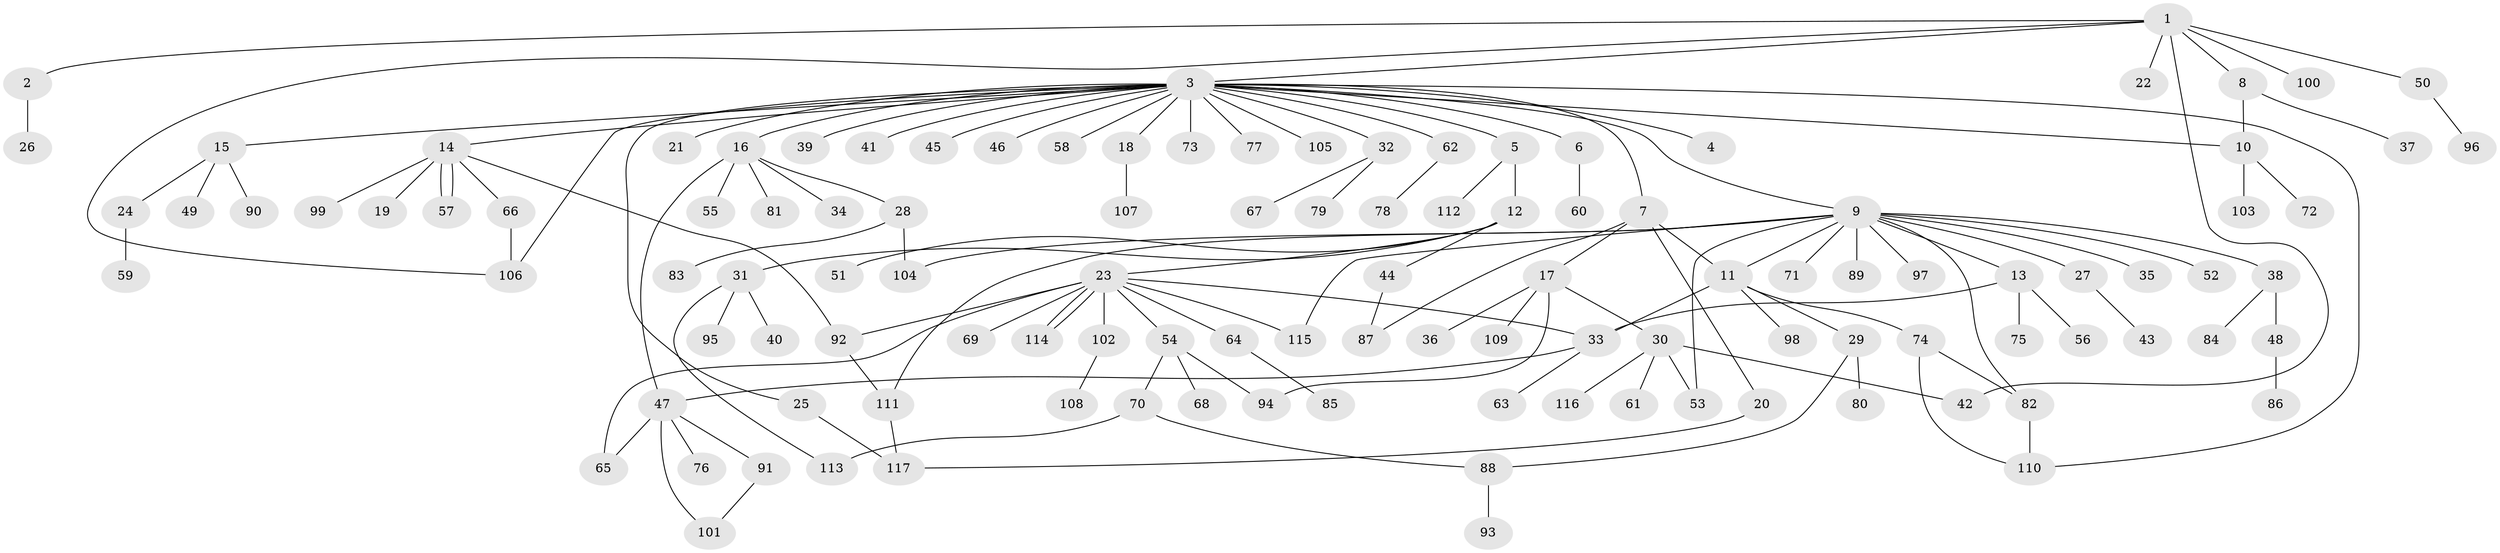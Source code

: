 // Generated by graph-tools (version 1.1) at 2025/49/03/09/25 03:49:57]
// undirected, 117 vertices, 142 edges
graph export_dot {
graph [start="1"]
  node [color=gray90,style=filled];
  1;
  2;
  3;
  4;
  5;
  6;
  7;
  8;
  9;
  10;
  11;
  12;
  13;
  14;
  15;
  16;
  17;
  18;
  19;
  20;
  21;
  22;
  23;
  24;
  25;
  26;
  27;
  28;
  29;
  30;
  31;
  32;
  33;
  34;
  35;
  36;
  37;
  38;
  39;
  40;
  41;
  42;
  43;
  44;
  45;
  46;
  47;
  48;
  49;
  50;
  51;
  52;
  53;
  54;
  55;
  56;
  57;
  58;
  59;
  60;
  61;
  62;
  63;
  64;
  65;
  66;
  67;
  68;
  69;
  70;
  71;
  72;
  73;
  74;
  75;
  76;
  77;
  78;
  79;
  80;
  81;
  82;
  83;
  84;
  85;
  86;
  87;
  88;
  89;
  90;
  91;
  92;
  93;
  94;
  95;
  96;
  97;
  98;
  99;
  100;
  101;
  102;
  103;
  104;
  105;
  106;
  107;
  108;
  109;
  110;
  111;
  112;
  113;
  114;
  115;
  116;
  117;
  1 -- 2;
  1 -- 3;
  1 -- 8;
  1 -- 22;
  1 -- 42;
  1 -- 50;
  1 -- 100;
  1 -- 106;
  2 -- 26;
  3 -- 4;
  3 -- 5;
  3 -- 6;
  3 -- 7;
  3 -- 9;
  3 -- 10;
  3 -- 14;
  3 -- 15;
  3 -- 16;
  3 -- 18;
  3 -- 21;
  3 -- 25;
  3 -- 32;
  3 -- 39;
  3 -- 41;
  3 -- 45;
  3 -- 46;
  3 -- 58;
  3 -- 62;
  3 -- 73;
  3 -- 77;
  3 -- 105;
  3 -- 106;
  3 -- 110;
  5 -- 12;
  5 -- 112;
  6 -- 60;
  7 -- 11;
  7 -- 17;
  7 -- 20;
  7 -- 87;
  8 -- 10;
  8 -- 37;
  9 -- 11;
  9 -- 13;
  9 -- 27;
  9 -- 35;
  9 -- 38;
  9 -- 52;
  9 -- 53;
  9 -- 71;
  9 -- 82;
  9 -- 89;
  9 -- 97;
  9 -- 104;
  9 -- 111;
  9 -- 115;
  10 -- 72;
  10 -- 103;
  11 -- 29;
  11 -- 33;
  11 -- 74;
  11 -- 98;
  12 -- 23;
  12 -- 31;
  12 -- 44;
  12 -- 51;
  13 -- 33;
  13 -- 56;
  13 -- 75;
  14 -- 19;
  14 -- 57;
  14 -- 57;
  14 -- 66;
  14 -- 92;
  14 -- 99;
  15 -- 24;
  15 -- 49;
  15 -- 90;
  16 -- 28;
  16 -- 34;
  16 -- 47;
  16 -- 55;
  16 -- 81;
  17 -- 30;
  17 -- 36;
  17 -- 94;
  17 -- 109;
  18 -- 107;
  20 -- 117;
  23 -- 33;
  23 -- 54;
  23 -- 64;
  23 -- 65;
  23 -- 69;
  23 -- 92;
  23 -- 102;
  23 -- 114;
  23 -- 114;
  23 -- 115;
  24 -- 59;
  25 -- 117;
  27 -- 43;
  28 -- 83;
  28 -- 104;
  29 -- 80;
  29 -- 88;
  30 -- 42;
  30 -- 53;
  30 -- 61;
  30 -- 116;
  31 -- 40;
  31 -- 95;
  31 -- 113;
  32 -- 67;
  32 -- 79;
  33 -- 47;
  33 -- 63;
  38 -- 48;
  38 -- 84;
  44 -- 87;
  47 -- 65;
  47 -- 76;
  47 -- 91;
  47 -- 101;
  48 -- 86;
  50 -- 96;
  54 -- 68;
  54 -- 70;
  54 -- 94;
  62 -- 78;
  64 -- 85;
  66 -- 106;
  70 -- 88;
  70 -- 113;
  74 -- 82;
  74 -- 110;
  82 -- 110;
  88 -- 93;
  91 -- 101;
  92 -- 111;
  102 -- 108;
  111 -- 117;
}
